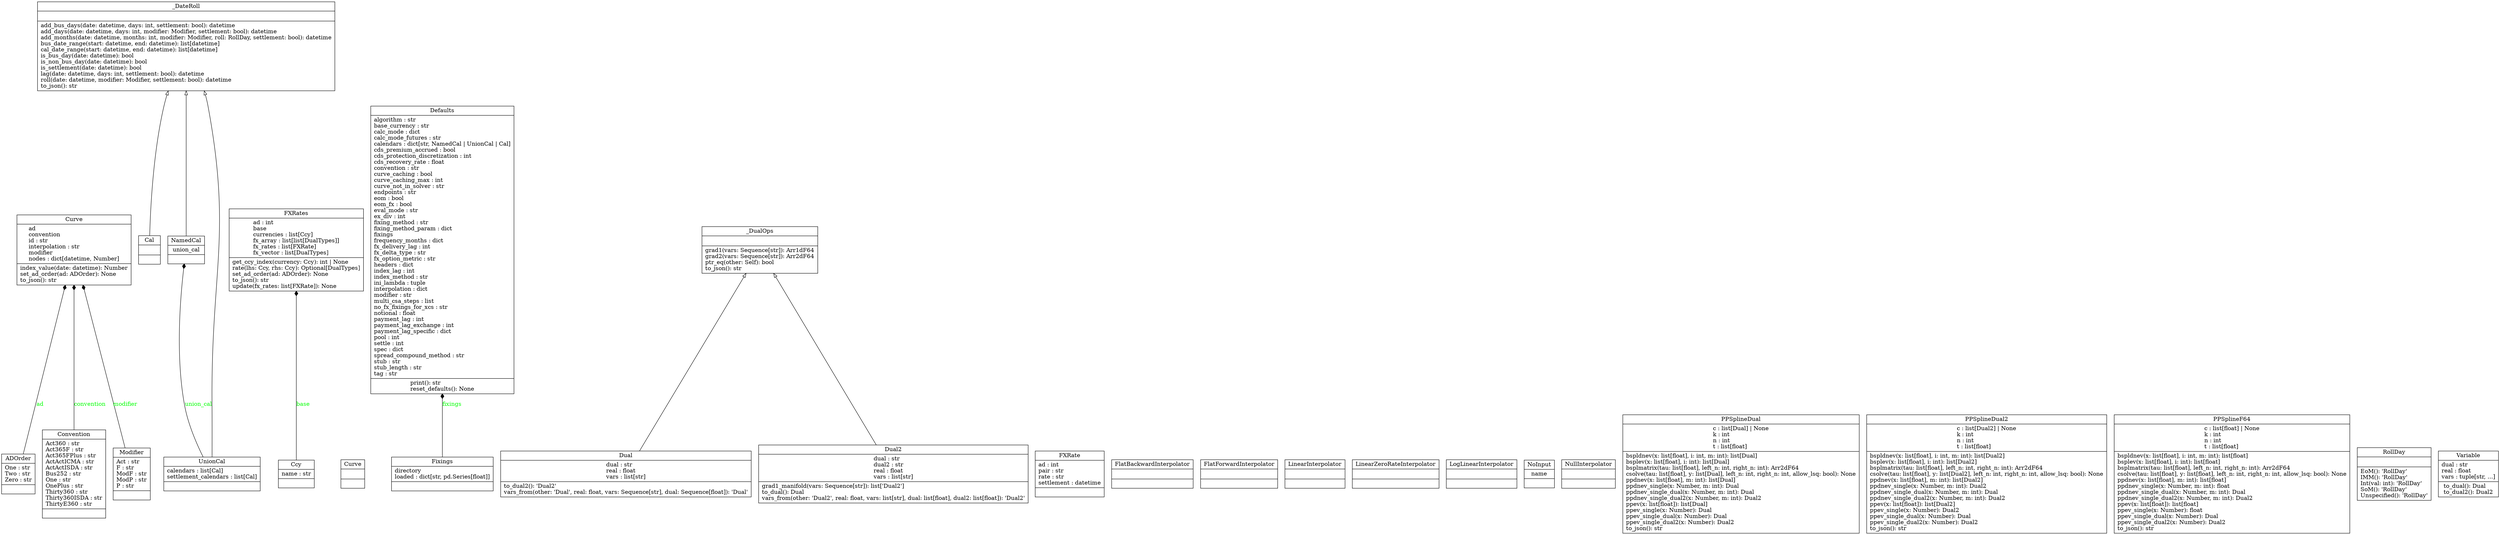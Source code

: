 digraph "classes" {
rankdir=BT
charset="utf-8"
"rateslib.rs.ADOrder" [color="black", fontcolor="black", label=<{ADOrder|One : str<br ALIGN="LEFT"/>Two : str<br ALIGN="LEFT"/>Zero : str<br ALIGN="LEFT"/>|}>, shape="record", style="solid"];
"rateslib.rs.Cal" [color="black", fontcolor="black", label=<{Cal|<br ALIGN="LEFT"/>|}>, shape="record", style="solid"];
"rateslib.rs.Ccy" [color="black", fontcolor="black", label=<{Ccy|name : str<br ALIGN="LEFT"/>|}>, shape="record", style="solid"];
"rateslib.rs.Convention" [color="black", fontcolor="black", label=<{Convention|Act360 : str<br ALIGN="LEFT"/>Act365F : str<br ALIGN="LEFT"/>Act365FPlus : str<br ALIGN="LEFT"/>ActActICMA : str<br ALIGN="LEFT"/>ActActISDA : str<br ALIGN="LEFT"/>Bus252 : str<br ALIGN="LEFT"/>One : str<br ALIGN="LEFT"/>OnePlus : str<br ALIGN="LEFT"/>Thirty360 : str<br ALIGN="LEFT"/>Thirty360ISDA : str<br ALIGN="LEFT"/>ThirtyE360 : str<br ALIGN="LEFT"/>|}>, shape="record", style="solid"];
"rateslib.rs.Curve" [color="black", fontcolor="black", label=<{Curve|ad<br ALIGN="LEFT"/>convention<br ALIGN="LEFT"/>id : str<br ALIGN="LEFT"/>interpolation : str<br ALIGN="LEFT"/>modifier<br ALIGN="LEFT"/>nodes : dict[datetime, Number]<br ALIGN="LEFT"/>|index_value(date: datetime): Number<br ALIGN="LEFT"/>set_ad_order(ad: ADOrder): None<br ALIGN="LEFT"/>to_json(): str<br ALIGN="LEFT"/>}>, shape="record", style="solid"];
"rateslib.curves.curves.Curve" [color="black", fontcolor="black", label=<{Curve|<br ALIGN="LEFT"/>|}>, shape="record", style="solid"];
"rateslib.default.Defaults" [color="black", fontcolor="black", label=<{Defaults|algorithm : str<br ALIGN="LEFT"/>base_currency : str<br ALIGN="LEFT"/>calc_mode : dict<br ALIGN="LEFT"/>calc_mode_futures : str<br ALIGN="LEFT"/>calendars : dict[str, NamedCal \| UnionCal \| Cal]<br ALIGN="LEFT"/>cds_premium_accrued : bool<br ALIGN="LEFT"/>cds_protection_discretization : int<br ALIGN="LEFT"/>cds_recovery_rate : float<br ALIGN="LEFT"/>convention : str<br ALIGN="LEFT"/>curve_caching : bool<br ALIGN="LEFT"/>curve_caching_max : int<br ALIGN="LEFT"/>curve_not_in_solver : str<br ALIGN="LEFT"/>endpoints : str<br ALIGN="LEFT"/>eom : bool<br ALIGN="LEFT"/>eom_fx : bool<br ALIGN="LEFT"/>eval_mode : str<br ALIGN="LEFT"/>ex_div : int<br ALIGN="LEFT"/>fixing_method : str<br ALIGN="LEFT"/>fixing_method_param : dict<br ALIGN="LEFT"/>fixings<br ALIGN="LEFT"/>frequency_months : dict<br ALIGN="LEFT"/>fx_delivery_lag : int<br ALIGN="LEFT"/>fx_delta_type : str<br ALIGN="LEFT"/>fx_option_metric : str<br ALIGN="LEFT"/>headers : dict<br ALIGN="LEFT"/>index_lag : int<br ALIGN="LEFT"/>index_method : str<br ALIGN="LEFT"/>ini_lambda : tuple<br ALIGN="LEFT"/>interpolation : dict<br ALIGN="LEFT"/>modifier : str<br ALIGN="LEFT"/>multi_csa_steps : list<br ALIGN="LEFT"/>no_fx_fixings_for_xcs : str<br ALIGN="LEFT"/>notional : float<br ALIGN="LEFT"/>payment_lag : int<br ALIGN="LEFT"/>payment_lag_exchange : int<br ALIGN="LEFT"/>payment_lag_specific : dict<br ALIGN="LEFT"/>pool : int<br ALIGN="LEFT"/>settle : int<br ALIGN="LEFT"/>spec : dict<br ALIGN="LEFT"/>spread_compound_method : str<br ALIGN="LEFT"/>stub : str<br ALIGN="LEFT"/>stub_length : str<br ALIGN="LEFT"/>tag : str<br ALIGN="LEFT"/>|print(): str<br ALIGN="LEFT"/>reset_defaults(): None<br ALIGN="LEFT"/>}>, shape="record", style="solid"];
"rateslib.rs.Dual" [color="black", fontcolor="black", label=<{Dual|dual : str<br ALIGN="LEFT"/>real : float<br ALIGN="LEFT"/>vars : list[str]<br ALIGN="LEFT"/>|to_dual2(): 'Dual2'<br ALIGN="LEFT"/>vars_from(other: 'Dual', real: float, vars: Sequence[str], dual: Sequence[float]): 'Dual'<br ALIGN="LEFT"/>}>, shape="record", style="solid"];
"rateslib.rs.Dual2" [color="black", fontcolor="black", label=<{Dual2|dual : str<br ALIGN="LEFT"/>dual2 : str<br ALIGN="LEFT"/>real : float<br ALIGN="LEFT"/>vars : list[str]<br ALIGN="LEFT"/>|grad1_manifold(vars: Sequence[str]): list['Dual2']<br ALIGN="LEFT"/>to_dual(): Dual<br ALIGN="LEFT"/>vars_from(other: 'Dual2', real: float, vars: list[str], dual: list[float], dual2: list[float]): 'Dual2'<br ALIGN="LEFT"/>}>, shape="record", style="solid"];
"rateslib.rs.FXRate" [color="black", fontcolor="black", label=<{FXRate|ad : int<br ALIGN="LEFT"/>pair : str<br ALIGN="LEFT"/>rate : str<br ALIGN="LEFT"/>settlement : datetime<br ALIGN="LEFT"/>|}>, shape="record", style="solid"];
"rateslib.rs.FXRates" [color="black", fontcolor="black", label=<{FXRates|ad : int<br ALIGN="LEFT"/>base<br ALIGN="LEFT"/>currencies : list[Ccy]<br ALIGN="LEFT"/>fx_array : list[list[DualTypes]]<br ALIGN="LEFT"/>fx_rates : list[FXRate]<br ALIGN="LEFT"/>fx_vector : list[DualTypes]<br ALIGN="LEFT"/>|get_ccy_index(currency: Ccy): int \| None<br ALIGN="LEFT"/>rate(lhs: Ccy, rhs: Ccy): Optional[DualTypes]<br ALIGN="LEFT"/>set_ad_order(ad: ADOrder): None<br ALIGN="LEFT"/>to_json(): str<br ALIGN="LEFT"/>update(fx_rates: list[FXRate]): None<br ALIGN="LEFT"/>}>, shape="record", style="solid"];
"rateslib.default.Fixings" [color="black", fontcolor="black", label=<{Fixings|directory<br ALIGN="LEFT"/>loaded : dict[str, pd.Series[float]]<br ALIGN="LEFT"/>|}>, shape="record", style="solid"];
"rateslib.rs.FlatBackwardInterpolator" [color="black", fontcolor="black", label=<{FlatBackwardInterpolator|<br ALIGN="LEFT"/>|}>, shape="record", style="solid"];
"rateslib.rs.FlatForwardInterpolator" [color="black", fontcolor="black", label=<{FlatForwardInterpolator|<br ALIGN="LEFT"/>|}>, shape="record", style="solid"];
"rateslib.rs.LinearInterpolator" [color="black", fontcolor="black", label=<{LinearInterpolator|<br ALIGN="LEFT"/>|}>, shape="record", style="solid"];
"rateslib.rs.LinearZeroRateInterpolator" [color="black", fontcolor="black", label=<{LinearZeroRateInterpolator|<br ALIGN="LEFT"/>|}>, shape="record", style="solid"];
"rateslib.rs.LogLinearInterpolator" [color="black", fontcolor="black", label=<{LogLinearInterpolator|<br ALIGN="LEFT"/>|}>, shape="record", style="solid"];
"rateslib.rs.Modifier" [color="black", fontcolor="black", label=<{Modifier|Act : str<br ALIGN="LEFT"/>F : str<br ALIGN="LEFT"/>ModF : str<br ALIGN="LEFT"/>ModP : str<br ALIGN="LEFT"/>P : str<br ALIGN="LEFT"/>|}>, shape="record", style="solid"];
"rateslib.rs.NamedCal" [color="black", fontcolor="black", label=<{NamedCal|union_cal<br ALIGN="LEFT"/>|}>, shape="record", style="solid"];
"rateslib.default.NoInput" [color="black", fontcolor="black", label=<{NoInput|name<br ALIGN="LEFT"/>|}>, shape="record", style="solid"];
"rateslib.rs.NullInterpolator" [color="black", fontcolor="black", label=<{NullInterpolator|<br ALIGN="LEFT"/>|}>, shape="record", style="solid"];
"rateslib.rs.PPSplineDual" [color="black", fontcolor="black", label=<{PPSplineDual|c : list[Dual] \| None<br ALIGN="LEFT"/>k : int<br ALIGN="LEFT"/>n : int<br ALIGN="LEFT"/>t : list[float]<br ALIGN="LEFT"/>|bspldnev(x: list[float], i: int, m: int): list[Dual]<br ALIGN="LEFT"/>bsplev(x: list[float], i: int): list[Dual]<br ALIGN="LEFT"/>bsplmatrix(tau: list[float], left_n: int, right_n: int): Arr2dF64<br ALIGN="LEFT"/>csolve(tau: list[float], y: list[Dual], left_n: int, right_n: int, allow_lsq: bool): None<br ALIGN="LEFT"/>ppdnev(x: list[float], m: int): list[Dual]<br ALIGN="LEFT"/>ppdnev_single(x: Number, m: int): Dual<br ALIGN="LEFT"/>ppdnev_single_dual(x: Number, m: int): Dual<br ALIGN="LEFT"/>ppdnev_single_dual2(x: Number, m: int): Dual2<br ALIGN="LEFT"/>ppev(x: list[float]): list[Dual]<br ALIGN="LEFT"/>ppev_single(x: Number): Dual<br ALIGN="LEFT"/>ppev_single_dual(x: Number): Dual<br ALIGN="LEFT"/>ppev_single_dual2(x: Number): Dual2<br ALIGN="LEFT"/>to_json(): str<br ALIGN="LEFT"/>}>, shape="record", style="solid"];
"rateslib.rs.PPSplineDual2" [color="black", fontcolor="black", label=<{PPSplineDual2|c : list[Dual2] \| None<br ALIGN="LEFT"/>k : int<br ALIGN="LEFT"/>n : int<br ALIGN="LEFT"/>t : list[float]<br ALIGN="LEFT"/>|bspldnev(x: list[float], i: int, m: int): list[Dual2]<br ALIGN="LEFT"/>bsplev(x: list[float], i: int): list[Dual2]<br ALIGN="LEFT"/>bsplmatrix(tau: list[float], left_n: int, right_n: int): Arr2dF64<br ALIGN="LEFT"/>csolve(tau: list[float], y: list[Dual2], left_n: int, right_n: int, allow_lsq: bool): None<br ALIGN="LEFT"/>ppdnev(x: list[float], m: int): list[Dual2]<br ALIGN="LEFT"/>ppdnev_single(x: Number, m: int): Dual2<br ALIGN="LEFT"/>ppdnev_single_dual(x: Number, m: int): Dual<br ALIGN="LEFT"/>ppdnev_single_dual2(x: Number, m: int): Dual2<br ALIGN="LEFT"/>ppev(x: list[float]): list[Dual2]<br ALIGN="LEFT"/>ppev_single(x: Number): Dual2<br ALIGN="LEFT"/>ppev_single_dual(x: Number): Dual<br ALIGN="LEFT"/>ppev_single_dual2(x: Number): Dual2<br ALIGN="LEFT"/>to_json(): str<br ALIGN="LEFT"/>}>, shape="record", style="solid"];
"rateslib.rs.PPSplineF64" [color="black", fontcolor="black", label=<{PPSplineF64|c : list[float] \| None<br ALIGN="LEFT"/>k : int<br ALIGN="LEFT"/>n : int<br ALIGN="LEFT"/>t : list[float]<br ALIGN="LEFT"/>|bspldnev(x: list[float], i: int, m: int): list[float]<br ALIGN="LEFT"/>bsplev(x: list[float], i: int): list[float]<br ALIGN="LEFT"/>bsplmatrix(tau: list[float], left_n: int, right_n: int): Arr2dF64<br ALIGN="LEFT"/>csolve(tau: list[float], y: list[float], left_n: int, right_n: int, allow_lsq: bool): None<br ALIGN="LEFT"/>ppdnev(x: list[float], m: int): list[float]<br ALIGN="LEFT"/>ppdnev_single(x: Number, m: int): float<br ALIGN="LEFT"/>ppdnev_single_dual(x: Number, m: int): Dual<br ALIGN="LEFT"/>ppdnev_single_dual2(x: Number, m: int): Dual2<br ALIGN="LEFT"/>ppev(x: list[float]): list[float]<br ALIGN="LEFT"/>ppev_single(x: Number): float<br ALIGN="LEFT"/>ppev_single_dual(x: Number): Dual<br ALIGN="LEFT"/>ppev_single_dual2(x: Number): Dual2<br ALIGN="LEFT"/>to_json(): str<br ALIGN="LEFT"/>}>, shape="record", style="solid"];
"rateslib.rs.RollDay" [color="black", fontcolor="black", label=<{RollDay|<br ALIGN="LEFT"/>|EoM(): 'RollDay'<br ALIGN="LEFT"/>IMM(): 'RollDay'<br ALIGN="LEFT"/>Int(val: int): 'RollDay'<br ALIGN="LEFT"/>SoM(): 'RollDay'<br ALIGN="LEFT"/>Unspecified(): 'RollDay'<br ALIGN="LEFT"/>}>, shape="record", style="solid"];
"rateslib.rs.UnionCal" [color="black", fontcolor="black", label=<{UnionCal|calendars : list[Cal]<br ALIGN="LEFT"/>settlement_calendars : list[Cal]<br ALIGN="LEFT"/>|}>, shape="record", style="solid"];
"rateslib.dual.variable.Variable" [color="black", fontcolor="black", label=<{Variable|dual : str<br ALIGN="LEFT"/>real : float<br ALIGN="LEFT"/>vars : tuple[str, ...]<br ALIGN="LEFT"/>|to_dual(): Dual<br ALIGN="LEFT"/>to_dual2(): Dual2<br ALIGN="LEFT"/>}>, shape="record", style="solid"];
"rateslib.rs._DateRoll" [color="black", fontcolor="black", label=<{_DateRoll|<br ALIGN="LEFT"/>|add_bus_days(date: datetime, days: int, settlement: bool): datetime<br ALIGN="LEFT"/>add_days(date: datetime, days: int, modifier: Modifier, settlement: bool): datetime<br ALIGN="LEFT"/>add_months(date: datetime, months: int, modifier: Modifier, roll: RollDay, settlement: bool): datetime<br ALIGN="LEFT"/>bus_date_range(start: datetime, end: datetime): list[datetime]<br ALIGN="LEFT"/>cal_date_range(start: datetime, end: datetime): list[datetime]<br ALIGN="LEFT"/>is_bus_day(date: datetime): bool<br ALIGN="LEFT"/>is_non_bus_day(date: datetime): bool<br ALIGN="LEFT"/>is_settlement(date: datetime): bool<br ALIGN="LEFT"/>lag(date: datetime, days: int, settlement: bool): datetime<br ALIGN="LEFT"/>roll(date: datetime, modifier: Modifier, settlement: bool): datetime<br ALIGN="LEFT"/>to_json(): str<br ALIGN="LEFT"/>}>, shape="record", style="solid"];
"rateslib.rs._DualOps" [color="black", fontcolor="black", label=<{_DualOps|<br ALIGN="LEFT"/>|grad1(vars: Sequence[str]): Arr1dF64<br ALIGN="LEFT"/>grad2(vars: Sequence[str]): Arr2dF64<br ALIGN="LEFT"/>ptr_eq(other: Self): bool<br ALIGN="LEFT"/>to_json(): str<br ALIGN="LEFT"/>}>, shape="record", style="solid"];
"rateslib.rs.Cal" -> "rateslib.rs._DateRoll" [arrowhead="empty", arrowtail="none"];
"rateslib.rs.Dual" -> "rateslib.rs._DualOps" [arrowhead="empty", arrowtail="none"];
"rateslib.rs.Dual2" -> "rateslib.rs._DualOps" [arrowhead="empty", arrowtail="none"];
"rateslib.rs.NamedCal" -> "rateslib.rs._DateRoll" [arrowhead="empty", arrowtail="none"];
"rateslib.rs.UnionCal" -> "rateslib.rs._DateRoll" [arrowhead="empty", arrowtail="none"];
"rateslib.default.Fixings" -> "rateslib.default.Defaults" [arrowhead="diamond", arrowtail="none", fontcolor="green", label="fixings", style="solid"];
"rateslib.rs.ADOrder" -> "rateslib.rs.Curve" [arrowhead="diamond", arrowtail="none", fontcolor="green", label="ad", style="solid"];
"rateslib.rs.Ccy" -> "rateslib.rs.FXRates" [arrowhead="diamond", arrowtail="none", fontcolor="green", label="base", style="solid"];
"rateslib.rs.Convention" -> "rateslib.rs.Curve" [arrowhead="diamond", arrowtail="none", fontcolor="green", label="convention", style="solid"];
"rateslib.rs.Modifier" -> "rateslib.rs.Curve" [arrowhead="diamond", arrowtail="none", fontcolor="green", label="modifier", style="solid"];
"rateslib.rs.UnionCal" -> "rateslib.rs.NamedCal" [arrowhead="diamond", arrowtail="none", fontcolor="green", label="union_cal", style="solid"];
}
